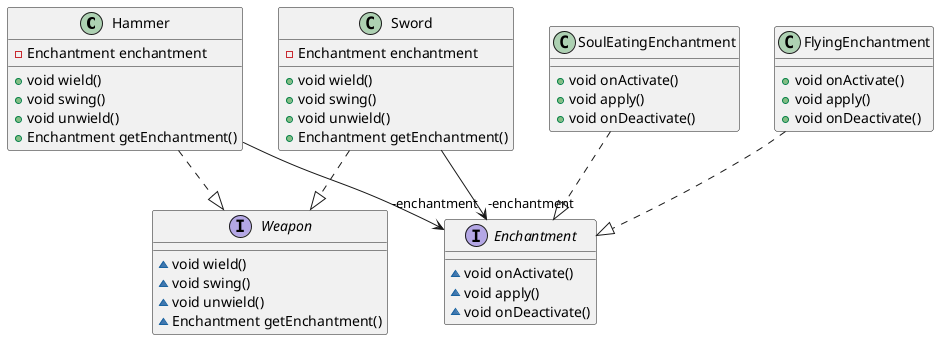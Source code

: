 @startuml
class Hammer {
- Enchantment enchantment
+ void wield()
+ void swing()
+ void unwield()
+ Enchantment getEnchantment()
}
interface Weapon {
~ void wield()
~ void swing()
~ void unwield()
~ Enchantment getEnchantment()
}
class Sword {
- Enchantment enchantment
+ void wield()
+ void swing()
+ void unwield()
+ Enchantment getEnchantment()
}
class SoulEatingEnchantment {
+ void onActivate()
+ void apply()
+ void onDeactivate()
}
class FlyingEnchantment {
+ void onActivate()
+ void apply()
+ void onDeactivate()
}
interface Enchantment {
~ void onActivate()
~ void apply()
~ void onDeactivate()
}


Sword -->  "-enchantment" Enchantment
Hammer -->  "-enchantment" Enchantment
FlyingEnchantment ..|> Enchantment
Hammer ..|> Weapon
SoulEatingEnchantment ..|> Enchantment
Sword ..|> Weapon
@enduml